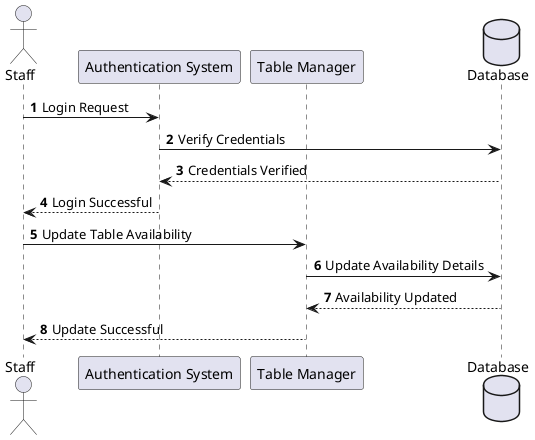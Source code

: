 @startuml
'https://plantuml.com/sequence-diagram

autonumber

actor Staff
participant "Authentication System"
participant "Table Manager"
database Database

Staff -> "Authentication System": Login Request
"Authentication System" -> Database: Verify Credentials
Database --> "Authentication System": Credentials Verified
"Authentication System" --> Staff: Login Successful

Staff -> "Table Manager": Update Table Availability
"Table Manager" -> Database: Update Availability Details
Database --> "Table Manager": Availability Updated
"Table Manager" --> Staff: Update Successful
@enduml
